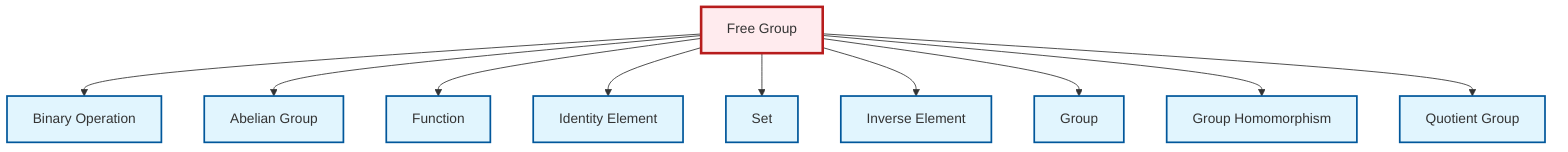 graph TD
    classDef definition fill:#e1f5fe,stroke:#01579b,stroke-width:2px
    classDef theorem fill:#f3e5f5,stroke:#4a148c,stroke-width:2px
    classDef axiom fill:#fff3e0,stroke:#e65100,stroke-width:2px
    classDef example fill:#e8f5e9,stroke:#1b5e20,stroke-width:2px
    classDef current fill:#ffebee,stroke:#b71c1c,stroke-width:3px
    def-set["Set"]:::definition
    def-free-group["Free Group"]:::definition
    def-group["Group"]:::definition
    def-function["Function"]:::definition
    def-quotient-group["Quotient Group"]:::definition
    def-homomorphism["Group Homomorphism"]:::definition
    def-identity-element["Identity Element"]:::definition
    def-abelian-group["Abelian Group"]:::definition
    def-binary-operation["Binary Operation"]:::definition
    def-inverse-element["Inverse Element"]:::definition
    def-free-group --> def-binary-operation
    def-free-group --> def-abelian-group
    def-free-group --> def-function
    def-free-group --> def-identity-element
    def-free-group --> def-set
    def-free-group --> def-inverse-element
    def-free-group --> def-group
    def-free-group --> def-homomorphism
    def-free-group --> def-quotient-group
    class def-free-group current